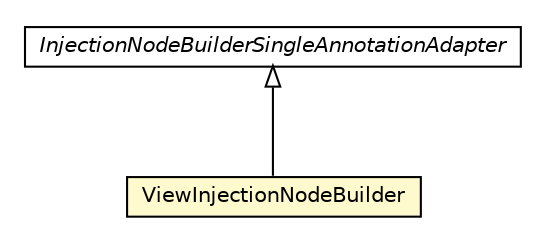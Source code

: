 #!/usr/local/bin/dot
#
# Class diagram 
# Generated by UMLGraph version 5.1 (http://www.umlgraph.org/)
#

digraph G {
	edge [fontname="Helvetica",fontsize=10,labelfontname="Helvetica",labelfontsize=10];
	node [fontname="Helvetica",fontsize=10,shape=plaintext];
	nodesep=0.25;
	ranksep=0.5;
	// org.androidtransfuse.gen.variableBuilder.ViewInjectionNodeBuilder
	c124409 [label=<<table title="org.androidtransfuse.gen.variableBuilder.ViewInjectionNodeBuilder" border="0" cellborder="1" cellspacing="0" cellpadding="2" port="p" bgcolor="lemonChiffon" href="./ViewInjectionNodeBuilder.html">
		<tr><td><table border="0" cellspacing="0" cellpadding="1">
<tr><td align="center" balign="center"> ViewInjectionNodeBuilder </td></tr>
		</table></td></tr>
		</table>>, fontname="Helvetica", fontcolor="black", fontsize=10.0];
	// org.androidtransfuse.gen.variableBuilder.InjectionNodeBuilderSingleAnnotationAdapter
	c124412 [label=<<table title="org.androidtransfuse.gen.variableBuilder.InjectionNodeBuilderSingleAnnotationAdapter" border="0" cellborder="1" cellspacing="0" cellpadding="2" port="p" href="./InjectionNodeBuilderSingleAnnotationAdapter.html">
		<tr><td><table border="0" cellspacing="0" cellpadding="1">
<tr><td align="center" balign="center"><font face="Helvetica-Oblique"> InjectionNodeBuilderSingleAnnotationAdapter </font></td></tr>
		</table></td></tr>
		</table>>, fontname="Helvetica", fontcolor="black", fontsize=10.0];
	//org.androidtransfuse.gen.variableBuilder.ViewInjectionNodeBuilder extends org.androidtransfuse.gen.variableBuilder.InjectionNodeBuilderSingleAnnotationAdapter
	c124412:p -> c124409:p [dir=back,arrowtail=empty];
}

